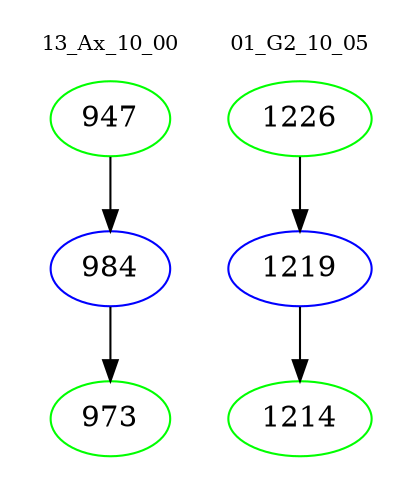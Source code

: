 digraph{
subgraph cluster_0 {
color = white
label = "13_Ax_10_00";
fontsize=10;
T0_947 [label="947", color="green"]
T0_947 -> T0_984 [color="black"]
T0_984 [label="984", color="blue"]
T0_984 -> T0_973 [color="black"]
T0_973 [label="973", color="green"]
}
subgraph cluster_1 {
color = white
label = "01_G2_10_05";
fontsize=10;
T1_1226 [label="1226", color="green"]
T1_1226 -> T1_1219 [color="black"]
T1_1219 [label="1219", color="blue"]
T1_1219 -> T1_1214 [color="black"]
T1_1214 [label="1214", color="green"]
}
}
